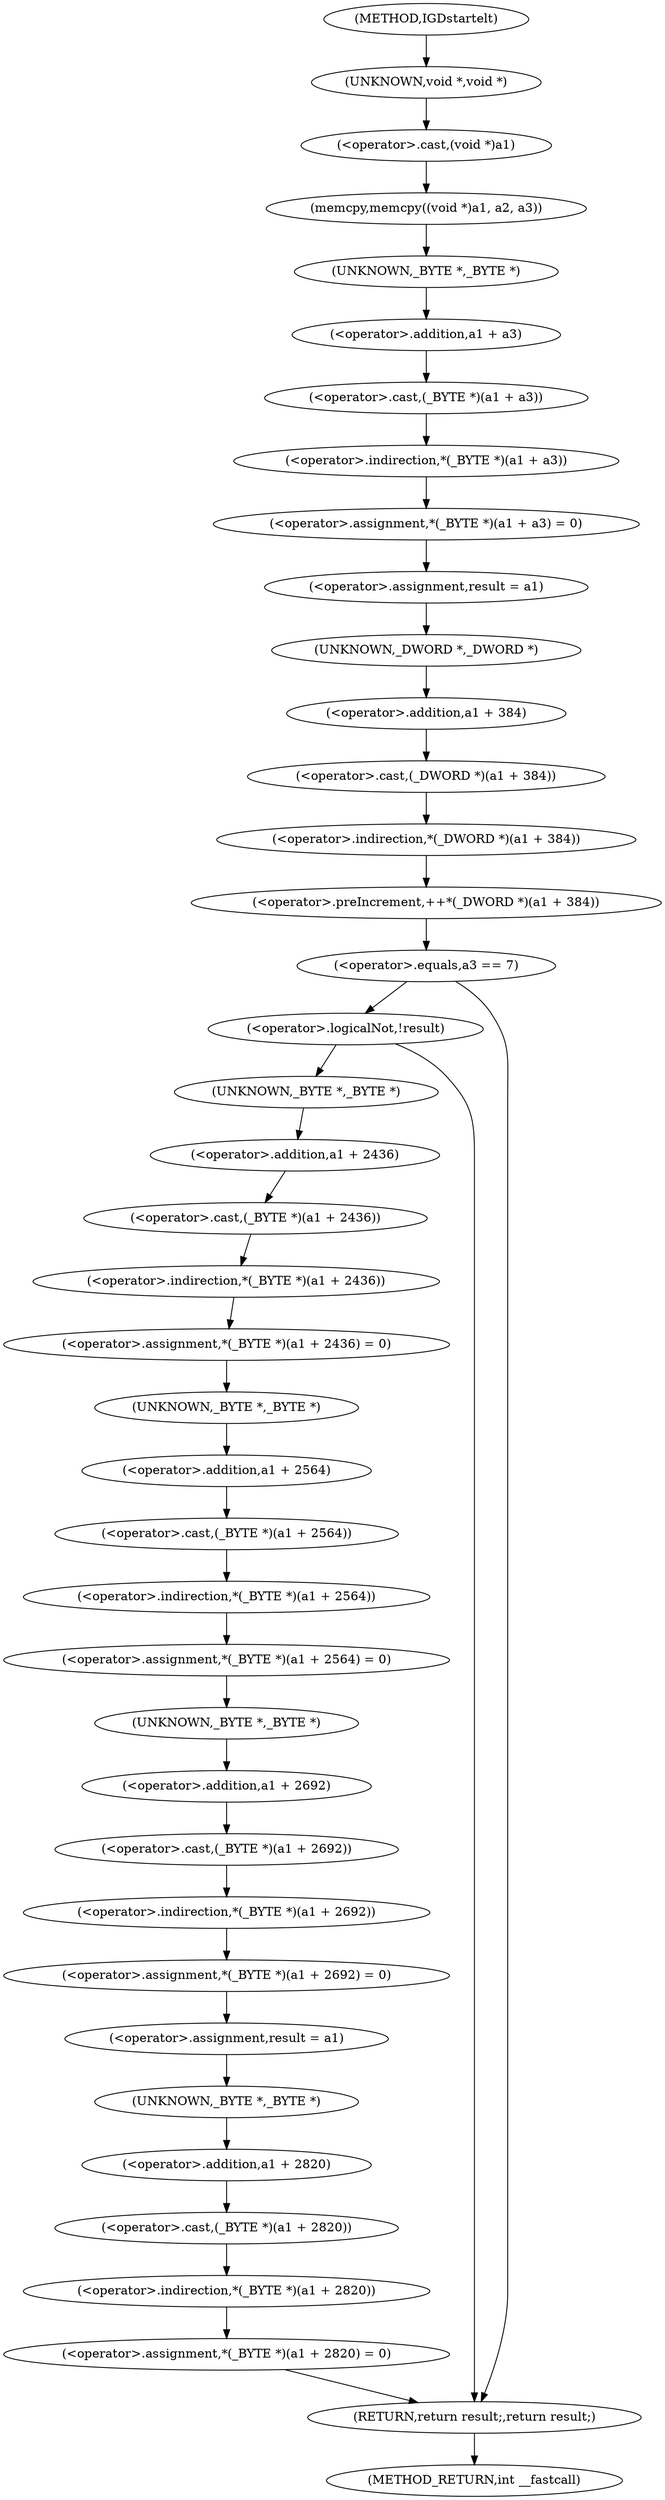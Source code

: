 digraph IGDstartelt {  
"1000108" [label = "(memcpy,memcpy((void *)a1, a2, a3))" ]
"1000109" [label = "(<operator>.cast,(void *)a1)" ]
"1000110" [label = "(UNKNOWN,void *,void *)" ]
"1000114" [label = "(<operator>.assignment,*(_BYTE *)(a1 + a3) = 0)" ]
"1000115" [label = "(<operator>.indirection,*(_BYTE *)(a1 + a3))" ]
"1000116" [label = "(<operator>.cast,(_BYTE *)(a1 + a3))" ]
"1000117" [label = "(UNKNOWN,_BYTE *,_BYTE *)" ]
"1000118" [label = "(<operator>.addition,a1 + a3)" ]
"1000122" [label = "(<operator>.assignment,result = a1)" ]
"1000125" [label = "(<operator>.preIncrement,++*(_DWORD *)(a1 + 384))" ]
"1000126" [label = "(<operator>.indirection,*(_DWORD *)(a1 + 384))" ]
"1000127" [label = "(<operator>.cast,(_DWORD *)(a1 + 384))" ]
"1000128" [label = "(UNKNOWN,_DWORD *,_DWORD *)" ]
"1000129" [label = "(<operator>.addition,a1 + 384)" ]
"1000133" [label = "(<operator>.equals,a3 == 7)" ]
"1000138" [label = "(<operator>.logicalNot,!result)" ]
"1000141" [label = "(<operator>.assignment,*(_BYTE *)(a1 + 2436) = 0)" ]
"1000142" [label = "(<operator>.indirection,*(_BYTE *)(a1 + 2436))" ]
"1000143" [label = "(<operator>.cast,(_BYTE *)(a1 + 2436))" ]
"1000144" [label = "(UNKNOWN,_BYTE *,_BYTE *)" ]
"1000145" [label = "(<operator>.addition,a1 + 2436)" ]
"1000149" [label = "(<operator>.assignment,*(_BYTE *)(a1 + 2564) = 0)" ]
"1000150" [label = "(<operator>.indirection,*(_BYTE *)(a1 + 2564))" ]
"1000151" [label = "(<operator>.cast,(_BYTE *)(a1 + 2564))" ]
"1000152" [label = "(UNKNOWN,_BYTE *,_BYTE *)" ]
"1000153" [label = "(<operator>.addition,a1 + 2564)" ]
"1000157" [label = "(<operator>.assignment,*(_BYTE *)(a1 + 2692) = 0)" ]
"1000158" [label = "(<operator>.indirection,*(_BYTE *)(a1 + 2692))" ]
"1000159" [label = "(<operator>.cast,(_BYTE *)(a1 + 2692))" ]
"1000160" [label = "(UNKNOWN,_BYTE *,_BYTE *)" ]
"1000161" [label = "(<operator>.addition,a1 + 2692)" ]
"1000165" [label = "(<operator>.assignment,result = a1)" ]
"1000168" [label = "(<operator>.assignment,*(_BYTE *)(a1 + 2820) = 0)" ]
"1000169" [label = "(<operator>.indirection,*(_BYTE *)(a1 + 2820))" ]
"1000170" [label = "(<operator>.cast,(_BYTE *)(a1 + 2820))" ]
"1000171" [label = "(UNKNOWN,_BYTE *,_BYTE *)" ]
"1000172" [label = "(<operator>.addition,a1 + 2820)" ]
"1000176" [label = "(RETURN,return result;,return result;)" ]
"1000102" [label = "(METHOD,IGDstartelt)" ]
"1000178" [label = "(METHOD_RETURN,int __fastcall)" ]
  "1000108" -> "1000117" 
  "1000109" -> "1000108" 
  "1000110" -> "1000109" 
  "1000114" -> "1000122" 
  "1000115" -> "1000114" 
  "1000116" -> "1000115" 
  "1000117" -> "1000118" 
  "1000118" -> "1000116" 
  "1000122" -> "1000128" 
  "1000125" -> "1000133" 
  "1000126" -> "1000125" 
  "1000127" -> "1000126" 
  "1000128" -> "1000129" 
  "1000129" -> "1000127" 
  "1000133" -> "1000138" 
  "1000133" -> "1000176" 
  "1000138" -> "1000144" 
  "1000138" -> "1000176" 
  "1000141" -> "1000152" 
  "1000142" -> "1000141" 
  "1000143" -> "1000142" 
  "1000144" -> "1000145" 
  "1000145" -> "1000143" 
  "1000149" -> "1000160" 
  "1000150" -> "1000149" 
  "1000151" -> "1000150" 
  "1000152" -> "1000153" 
  "1000153" -> "1000151" 
  "1000157" -> "1000165" 
  "1000158" -> "1000157" 
  "1000159" -> "1000158" 
  "1000160" -> "1000161" 
  "1000161" -> "1000159" 
  "1000165" -> "1000171" 
  "1000168" -> "1000176" 
  "1000169" -> "1000168" 
  "1000170" -> "1000169" 
  "1000171" -> "1000172" 
  "1000172" -> "1000170" 
  "1000176" -> "1000178" 
  "1000102" -> "1000110" 
}
